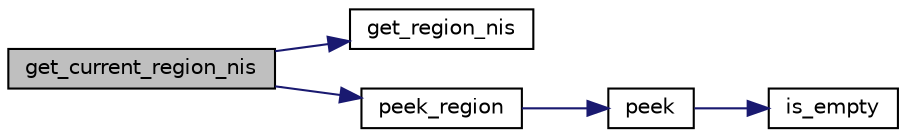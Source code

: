 digraph "get_current_region_nis"
{
 // LATEX_PDF_SIZE
  edge [fontname="Helvetica",fontsize="10",labelfontname="Helvetica",labelfontsize="10"];
  node [fontname="Helvetica",fontsize="10",shape=record];
  rankdir="LR";
  Node1 [label="get_current_region_nis",height=0.2,width=0.4,color="black", fillcolor="grey75", style="filled", fontcolor="black",tooltip="Gets the NIS of the current region."];
  Node1 -> Node2 [color="midnightblue",fontsize="10",style="solid",fontname="Helvetica"];
  Node2 [label="get_region_nis",height=0.2,width=0.4,color="black", fillcolor="white", style="filled",URL="$d8/d88/region__table_8c.html#a95e102cd58c1b0edad8f6af8aa245761",tooltip=" "];
  Node1 -> Node3 [color="midnightblue",fontsize="10",style="solid",fontname="Helvetica"];
  Node3 [label="peek_region",height=0.2,width=0.4,color="black", fillcolor="white", style="filled",URL="$d3/d91/region__stack_8c.html#a367ecd3e3c76f083c2ef6b296cfa8030",tooltip="Peeks at the top region of the stack without removing it."];
  Node3 -> Node4 [color="midnightblue",fontsize="10",style="solid",fontname="Helvetica"];
  Node4 [label="peek",height=0.2,width=0.4,color="black", fillcolor="white", style="filled",URL="$d3/dbb/stack_8c.html#a9cf0786f5f2fb0c4c025b7e9bb552881",tooltip="Peeks at the top value of the stack without popping it."];
  Node4 -> Node5 [color="midnightblue",fontsize="10",style="solid",fontname="Helvetica"];
  Node5 [label="is_empty",height=0.2,width=0.4,color="black", fillcolor="white", style="filled",URL="$d3/dbb/stack_8c.html#aeda5460a4306b1c90f61ac5bf8ba49bc",tooltip="Checks if the stack is empty."];
}
